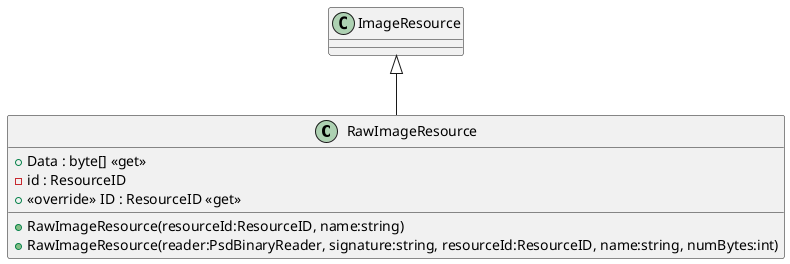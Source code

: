 @startuml
class RawImageResource {
    + Data : byte[] <<get>>
    - id : ResourceID
    + <<override>> ID : ResourceID <<get>>
    + RawImageResource(resourceId:ResourceID, name:string)
    + RawImageResource(reader:PsdBinaryReader, signature:string, resourceId:ResourceID, name:string, numBytes:int)
}
ImageResource <|-- RawImageResource
@enduml
